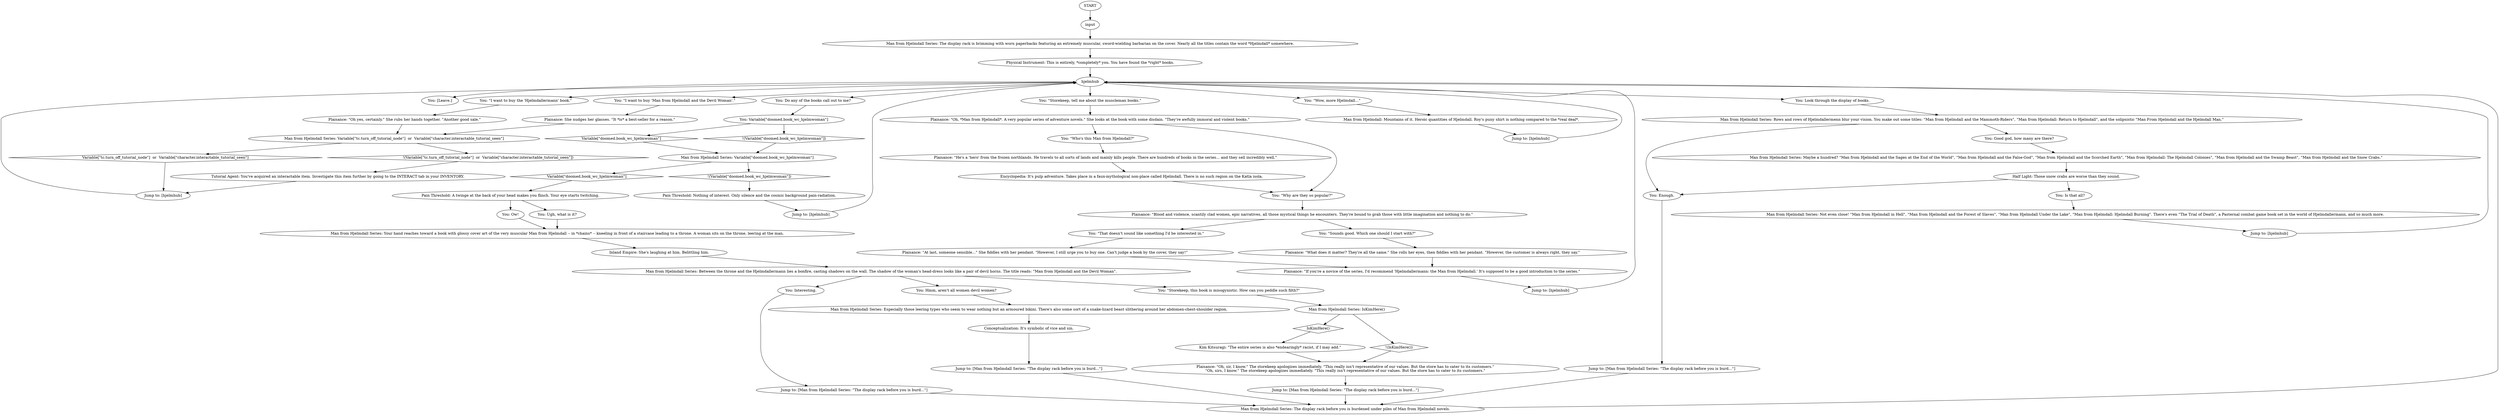 # BOOKSTORE / HJELMSERIES
# A shelf full of Hjelmdall books. There are so many.
# ==================================================
digraph G {
	  0 [label="START"];
	  1 [label="input"];
	  2 [label="Man from Hjelmdall Series: Maybe a hundred? \"Man from Hjelmdall and the Sages at the End of the World\", \"Man from Hjelmdall and the False-God\", \"Man from Hjelmdall and the Scorched Earth\", \"Man from Hjelmdall: The Hjelmdall Colonies\", \"Man from Hjelmdall and the Swamp Beast\", \"Man from Hjelmdall and the Snow Crabs.\""];
	  3 [label="You: \"Wow, more Hjelmdall...\""];
	  4 [label="Plaisance: She nudges her glasses. \"It *is* a best-seller for a reason.\""];
	  5 [label="Man from Hjelmdall Series: IsKimHere()"];
	  6 [label="IsKimHere()", shape=diamond];
	  7 [label="!(IsKimHere())", shape=diamond];
	  8 [label="You: \"That doesn't sound like something I'd be interested in.\""];
	  9 [label="You: [Leave.]"];
	  10 [label="You: \"Storekeep, tell me about the muscleman books.\""];
	  11 [label="Plaisance: \"What does it matter? They're all the same.\" She rolls her eyes, then fiddles with her pendant. \"However, the customer is always right, they say.\""];
	  12 [label="You: \"Who's this Man from Hjelmdall?\""];
	  13 [label="Plaisance: \"He's a 'hero' from the frozen northlands. He travels to all sorts of lands and mainly kills people. There are hundreds of books in the series... and they sell incredibly well.\""];
	  14 [label="Jump to: [Man from Hjelmdall Series: \"The display rack before you is burd...\"]"];
	  15 [label="You: Is that all?"];
	  16 [label="You: Hmm, aren't all women devil women?"];
	  17 [label="Encyclopedia: It's pulp adventure. Takes place in a faux-mythological non-place called Hjelmdall. There is no such region on the Katla isola."];
	  18 [label="You: \"Storekeep, this book is misogynistic. How can you peddle such filth?\""];
	  19 [label="Man from Hjelmdall Series: Variable[\"doomed.book_wc_hjelmwoman\"]"];
	  20 [label="Variable[\"doomed.book_wc_hjelmwoman\"]", shape=diamond];
	  21 [label="!(Variable[\"doomed.book_wc_hjelmwoman\"])", shape=diamond];
	  22 [label="You: Enough."];
	  23 [label="You: Ugh, what is it?"];
	  24 [label="You: Interesting."];
	  25 [label="hjelmhub"];
	  26 [label="Plaisance: \"At last, someone sensible...\" She fiddles with her pendant. \"However, I still urge you to buy one. Can't judge a book by the cover, they say!\""];
	  27 [label="Jump to: [Man from Hjelmdall Series: \"The display rack before you is burd...\"]"];
	  28 [label="Jump to: [hjelmhub]"];
	  29 [label="You: Ow!"];
	  30 [label="Jump to: [hjelmhub]"];
	  31 [label="Man from Hjelmdall: Mountains of it. Heroic quantities of Hjelmdall. Roy's puny shirt is nothing compared to the *real deal*."];
	  32 [label="Man from Hjelmdall Series: The display rack is brimming with worn paperbacks featuring an extremely muscular, sword-wielding barbarian on the cover. Nearly all the titles contain the word *Hjelmdall* somewhere."];
	  33 [label="You: \"I want to buy the 'Hjelmdallermann' book.\""];
	  34 [label="Man from Hjelmdall Series: Not even close! \"Man from Hjelmdall in Hell\", \"Man from Hjelmdall and the Forest of Slaves\", \"Man from Hjelmdall Under the Lake\", \"Man from Hjelmdall: Hjelmdall Burning\". There's even \"The Trial of Death\", a Pasternal combat game book set in the world of Hjelmdallermann, and so much more."];
	  35 [label="Man from Hjelmdall Series: Between the throne and the Hjelmdallermann lies a bonfire, casting shadows on the wall. The shadow of the woman's head-dress looks like a pair of devil horns. The title reads: \"Man from Hjelmdall and the Devil Woman\"."];
	  36 [label="You: Good god, how many are there?"];
	  37 [label="Inland Empire: She's laughing at him. Belittling him."];
	  38 [label="Man from Hjelmdall Series: Variable[\"tc.turn_off_tutorial_node\"]  or  Variable[\"character.interactable_tutorial_seen\"]"];
	  39 [label="Variable[\"tc.turn_off_tutorial_node\"]  or  Variable[\"character.interactable_tutorial_seen\"]", shape=diamond];
	  40 [label="!(Variable[\"tc.turn_off_tutorial_node\"]  or  Variable[\"character.interactable_tutorial_seen\"])", shape=diamond];
	  41 [label="Physical Instrument: This is entirely, *completely* you. You have found the *right* books."];
	  42 [label="Kim Kitsuragi: \"The entire series is also *endearingly* racist, if I may add.\""];
	  43 [label="Pain Threshold: Nothing of interest. Only silence and the cosmic background pain-radiation."];
	  44 [label="Man from Hjelmdall Series: Your hand reaches toward a book with glossy cover art of the very muscular Man from Hjelmdall -- in *chains* -- kneeling in front of a staircase leading to a throne. A woman sits on the throne, leering at the man."];
	  45 [label="Plaisance: \"Oh, sir, I know.\" The storekeep apologizes immediately. \"This really isn't representative of our values. But the store has to cater to its customers.\"\n\"Oh, sirs, I know.\" The storekeep apologizes immediately. \"This really isn't representative of our values. But the store has to cater to its customers.\""];
	  46 [label="You: Do any of the books call out to me?"];
	  47 [label="You: Variable[\"doomed.book_wc_hjelmwoman\"]"];
	  48 [label="Variable[\"doomed.book_wc_hjelmwoman\"]", shape=diamond];
	  49 [label="!(Variable[\"doomed.book_wc_hjelmwoman\"])", shape=diamond];
	  50 [label="Man from Hjelmdall Series: Rows and rows of Hjelmdallermenn blur your vision. You make out some titles: \"Man from Hjelmdall and the Mammoth-Riders\", \"Man from Hjelmdall: Return to Hjelmdall\", and the solipsistic \"Man From Hjelmdall and the Hjelmdall Man.\""];
	  51 [label="Half Light: Those snow crabs are worse than they sound."];
	  52 [label="Conceptualization: It's symbolic of vice and sin."];
	  53 [label="Jump to: [Man from Hjelmdall Series: \"The display rack before you is burd...\"]"];
	  55 [label="Man from Hjelmdall Series: The display rack before you is burdened under piles of Man from Hjelmdall novels."];
	  56 [label="You: Look through the display of books."];
	  57 [label="You: \"I want to buy 'Man from Hjelmdall and the Devil Woman'.\""];
	  58 [label="Plaisance: \"Oh, *Man from Hjelmdall*. A very popular series of adventure novels.\" She looks at the book with some disdain. \"They're awfully immoral and violent books.\""];
	  59 [label="Pain Threshold: A twinge at the back of your head makes you flinch. Your eye starts twitching."];
	  60 [label="Plaisance: \"Oh yes, certainly.\" She rubs her hands together. \"Another good sale.\""];
	  61 [label="Jump to: [hjelmhub]"];
	  62 [label="Jump to: [Man from Hjelmdall Series: \"The display rack before you is burd...\"]"];
	  63 [label="Jump to: [hjelmhub]"];
	  64 [label="You: \"Sounds good. Which one should I start with?\""];
	  65 [label="Plaisance: \"If you're a novice of the series, I'd recommend 'Hjelmdallermann: the Man from Hjelmdall.' It's supposed to be a good introduction to the series.\""];
	  66 [label="Tutorial Agent: You've acquired an interactable item. Investigate this item further by going to the INTERACT tab in your INVENTORY."];
	  67 [label="Jump to: [hjelmhub]"];
	  68 [label="Plaisance: \"Blood and violence, scantily clad women, epic narratives, all those mystical things he encounters. They're bound to grab those with little imagination and nothing to do.\""];
	  69 [label="You: \"Why are they so popular?\""];
	  70 [label="Man from Hjelmdall Series: Especially those leering types who seem to wear nothing but an armoured bikini. There's also some sort of a snake-lizard beast slithering around her abdomen-chest-shoulder region."];
	  0 -> 1
	  1 -> 32
	  2 -> 51
	  3 -> 31
	  4 -> 38
	  5 -> 6
	  5 -> 7
	  6 -> 42
	  7 -> 45
	  8 -> 26
	  10 -> 58
	  11 -> 65
	  12 -> 13
	  13 -> 17
	  14 -> 55
	  15 -> 34
	  16 -> 70
	  17 -> 69
	  18 -> 5
	  19 -> 20
	  19 -> 21
	  20 -> 59
	  21 -> 43
	  22 -> 27
	  23 -> 44
	  24 -> 53
	  25 -> 33
	  25 -> 3
	  25 -> 9
	  25 -> 10
	  25 -> 46
	  25 -> 56
	  25 -> 57
	  26 -> 65
	  27 -> 55
	  28 -> 25
	  29 -> 44
	  30 -> 25
	  31 -> 67
	  32 -> 41
	  33 -> 60
	  34 -> 28
	  35 -> 16
	  35 -> 24
	  35 -> 18
	  36 -> 2
	  37 -> 35
	  38 -> 40
	  38 -> 39
	  39 -> 63
	  40 -> 66
	  41 -> 25
	  42 -> 45
	  43 -> 61
	  44 -> 37
	  45 -> 14
	  46 -> 47
	  47 -> 48
	  47 -> 49
	  48 -> 19
	  49 -> 19
	  50 -> 36
	  50 -> 22
	  51 -> 22
	  51 -> 15
	  52 -> 62
	  53 -> 55
	  55 -> 25
	  56 -> 50
	  57 -> 4
	  58 -> 12
	  58 -> 69
	  59 -> 29
	  59 -> 23
	  60 -> 38
	  61 -> 25
	  62 -> 55
	  63 -> 25
	  64 -> 11
	  65 -> 30
	  66 -> 63
	  67 -> 25
	  68 -> 64
	  68 -> 8
	  69 -> 68
	  70 -> 52
}

